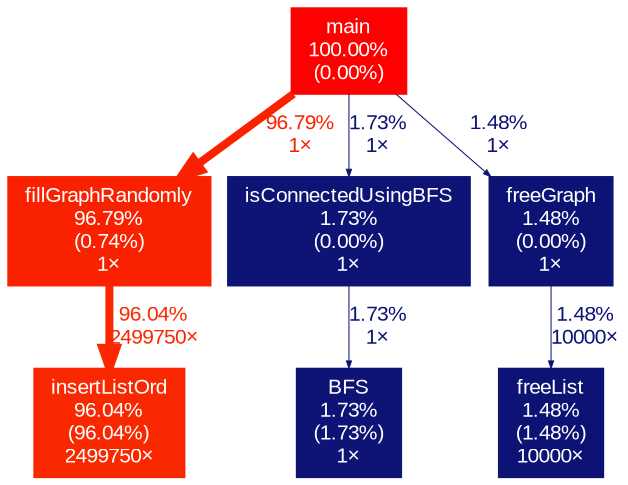 digraph {
	graph [fontname=Arial, nodesep=0.125, ranksep=0.25];
	node [fontcolor=white, fontname=Arial, height=0, shape=box, style=filled, width=0];
	edge [fontname=Arial];
	1 [color="#ff0000", fontcolor="#ffffff", fontsize="10.00", label="main\n100.00%\n(0.00%)"];
	1 -> 2 [arrowsize="0.98", color="#fa2101", fontcolor="#fa2101", fontsize="10.00", label="96.79%\n1×", labeldistance="3.87", penwidth="3.87"];
	1 -> 5 [arrowsize="0.35", color="#0d1475", fontcolor="#0d1475", fontsize="10.00", label="1.73%\n1×", labeldistance="0.50", penwidth="0.50"];
	1 -> 7 [arrowsize="0.35", color="#0d1375", fontcolor="#0d1375", fontsize="10.00", label="1.48%\n1×", labeldistance="0.50", penwidth="0.50"];
	2 [color="#fa2101", fontcolor="#ffffff", fontsize="10.00", label="fillGraphRandomly\n96.79%\n(0.74%)\n1×"];
	2 -> 3 [arrowsize="0.98", color="#f92801", fontcolor="#f92801", fontsize="10.00", label="96.04%\n2499750×", labeldistance="3.84", penwidth="3.84"];
	3 [color="#f92801", fontcolor="#ffffff", fontsize="10.00", label="insertListOrd\n96.04%\n(96.04%)\n2499750×"];
	4 [color="#0d1475", fontcolor="#ffffff", fontsize="10.00", label="BFS\n1.73%\n(1.73%)\n1×"];
	5 [color="#0d1475", fontcolor="#ffffff", fontsize="10.00", label="isConnectedUsingBFS\n1.73%\n(0.00%)\n1×"];
	5 -> 4 [arrowsize="0.35", color="#0d1475", fontcolor="#0d1475", fontsize="10.00", label="1.73%\n1×", labeldistance="0.50", penwidth="0.50"];
	6 [color="#0d1375", fontcolor="#ffffff", fontsize="10.00", label="freeList\n1.48%\n(1.48%)\n10000×"];
	7 [color="#0d1375", fontcolor="#ffffff", fontsize="10.00", label="freeGraph\n1.48%\n(0.00%)\n1×"];
	7 -> 6 [arrowsize="0.35", color="#0d1375", fontcolor="#0d1375", fontsize="10.00", label="1.48%\n10000×", labeldistance="0.50", penwidth="0.50"];
}
